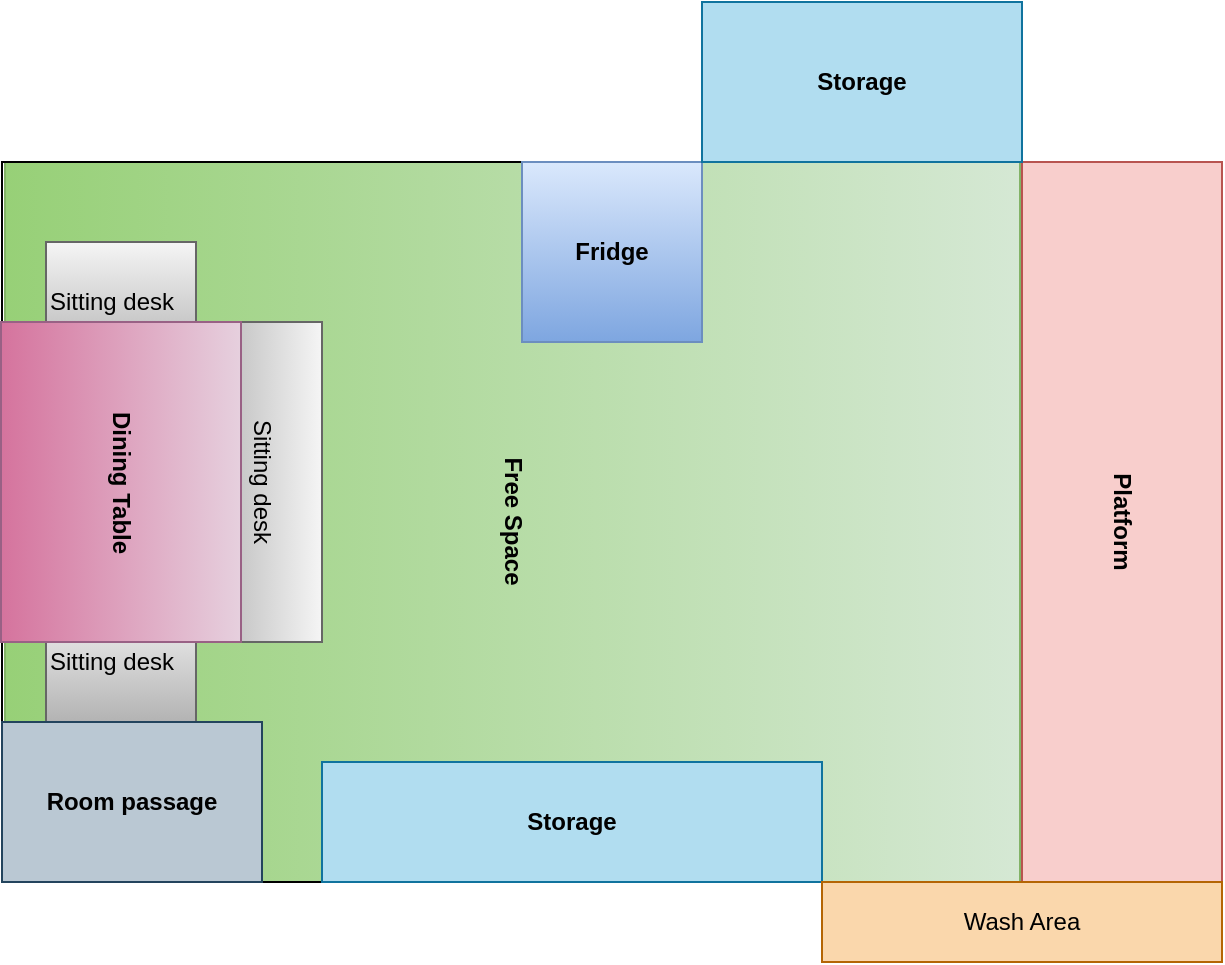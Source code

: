 <mxfile version="16.4.11" type="github">
  <diagram id="VMb9Hx4n-MINGwp8aOxh" name="Page-1">
    <mxGraphModel dx="1422" dy="886" grid="1" gridSize="10" guides="1" tooltips="1" connect="1" arrows="1" fold="1" page="1" pageScale="1" pageWidth="850" pageHeight="1100" math="0" shadow="0">
      <root>
        <mxCell id="0" />
        <mxCell id="1" parent="0" />
        <mxCell id="mBjPJbwh9_qV5k31i3bs-4" value="&lt;b&gt;Free Space&lt;/b&gt;" style="rounded=0;whiteSpace=wrap;html=1;rotation=90;fillColor=#d5e8d4;strokeColor=#82b366;gradientColor=#97d077;" parent="1" vertex="1">
          <mxGeometry x="145.25" y="126.25" width="360" height="507.5" as="geometry" />
        </mxCell>
        <mxCell id="mBjPJbwh9_qV5k31i3bs-17" value="&lt;div&gt;&lt;span&gt;Sitting desk&lt;/span&gt;&lt;/div&gt;" style="rounded=0;whiteSpace=wrap;html=1;fillColor=#f5f5f5;gradientColor=#b3b3b3;strokeColor=#666666;align=left;" parent="1" vertex="1">
          <mxGeometry x="92" y="420" width="75" height="60" as="geometry" />
        </mxCell>
        <mxCell id="mBjPJbwh9_qV5k31i3bs-2" value="" style="rounded=0;whiteSpace=wrap;html=1;fillColor=none;" parent="1" vertex="1">
          <mxGeometry x="70" y="200" width="610" height="360" as="geometry" />
        </mxCell>
        <mxCell id="mBjPJbwh9_qV5k31i3bs-11" value="&lt;div&gt;&lt;span&gt;Sitting desk&lt;/span&gt;&lt;/div&gt;" style="rounded=0;whiteSpace=wrap;html=1;fillColor=#f5f5f5;gradientColor=#b3b3b3;strokeColor=#666666;align=center;rotation=90;" parent="1" vertex="1">
          <mxGeometry x="120" y="330" width="160" height="60" as="geometry" />
        </mxCell>
        <mxCell id="mBjPJbwh9_qV5k31i3bs-9" value="&lt;div&gt;&lt;span&gt;Sitting desk&lt;/span&gt;&lt;/div&gt;" style="rounded=0;whiteSpace=wrap;html=1;fillColor=#f5f5f5;gradientColor=#b3b3b3;strokeColor=#666666;align=left;" parent="1" vertex="1">
          <mxGeometry x="92" y="240" width="75" height="60" as="geometry" />
        </mxCell>
        <mxCell id="mBjPJbwh9_qV5k31i3bs-3" value="&lt;b&gt;Platform&lt;/b&gt;" style="rounded=0;whiteSpace=wrap;html=1;rotation=90;fillColor=#f8cecc;strokeColor=#b85450;" parent="1" vertex="1">
          <mxGeometry x="450" y="330" width="360" height="100" as="geometry" />
        </mxCell>
        <mxCell id="mBjPJbwh9_qV5k31i3bs-6" value="&lt;b&gt;Fridge&lt;/b&gt;" style="rounded=0;whiteSpace=wrap;html=1;fillColor=#dae8fc;gradientColor=#7ea6e0;strokeColor=#6c8ebf;" parent="1" vertex="1">
          <mxGeometry x="330" y="200" width="90" height="90" as="geometry" />
        </mxCell>
        <mxCell id="mBjPJbwh9_qV5k31i3bs-7" value="&lt;b&gt;Dining Table&lt;/b&gt;" style="rounded=0;whiteSpace=wrap;html=1;fillColor=#e6d0de;gradientColor=#d5739d;strokeColor=#996185;rotation=90;" parent="1" vertex="1">
          <mxGeometry x="49.5" y="300" width="160" height="120" as="geometry" />
        </mxCell>
        <mxCell id="mBjPJbwh9_qV5k31i3bs-12" value="&lt;b&gt;Room passage&lt;/b&gt;" style="rounded=0;whiteSpace=wrap;html=1;fillColor=#bac8d3;strokeColor=#23445d;" parent="1" vertex="1">
          <mxGeometry x="70" y="480" width="130" height="80" as="geometry" />
        </mxCell>
        <mxCell id="mBjPJbwh9_qV5k31i3bs-13" value="&lt;b&gt;Storage&lt;/b&gt;" style="rounded=0;whiteSpace=wrap;html=1;fillColor=#b1ddf0;strokeColor=#10739e;" parent="1" vertex="1">
          <mxGeometry x="420" y="120" width="160" height="80" as="geometry" />
        </mxCell>
        <mxCell id="mBjPJbwh9_qV5k31i3bs-15" value="&lt;b&gt;Storage&lt;/b&gt;" style="rounded=0;whiteSpace=wrap;html=1;fillColor=#b1ddf0;strokeColor=#10739e;" parent="1" vertex="1">
          <mxGeometry x="230" y="500" width="250" height="60" as="geometry" />
        </mxCell>
        <mxCell id="mBjPJbwh9_qV5k31i3bs-16" value="Wash Area" style="rounded=0;whiteSpace=wrap;html=1;fillColor=#fad7ac;strokeColor=#b46504;" parent="1" vertex="1">
          <mxGeometry x="480" y="560" width="200" height="40" as="geometry" />
        </mxCell>
      </root>
    </mxGraphModel>
  </diagram>
</mxfile>
